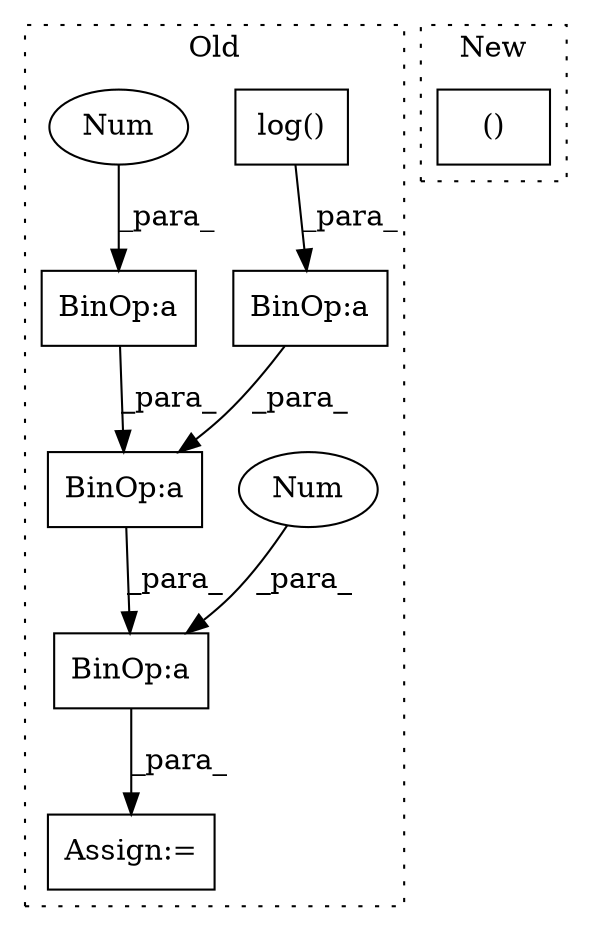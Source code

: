 digraph G {
subgraph cluster0 {
1 [label="log()" a="75" s="1461,1469" l="7,1" shape="box"];
3 [label="Assign:=" a="68" s="1451" l="4" shape="box"];
4 [label="BinOp:a" a="82" s="1457" l="3" shape="box"];
5 [label="Num" a="76" s="1456" l="1" shape="ellipse"];
6 [label="BinOp:a" a="82" s="1463" l="19" shape="box"];
7 [label="BinOp:a" a="82" s="1495" l="3" shape="box"];
8 [label="BinOp:a" a="82" s="1470" l="3" shape="box"];
9 [label="Num" a="76" s="1494" l="1" shape="ellipse"];
label = "Old";
style="dotted";
}
subgraph cluster1 {
2 [label="()" a="54" s="1767" l="22" shape="box"];
label = "New";
style="dotted";
}
1 -> 8 [label="_para_"];
4 -> 3 [label="_para_"];
5 -> 4 [label="_para_"];
6 -> 4 [label="_para_"];
7 -> 6 [label="_para_"];
8 -> 6 [label="_para_"];
9 -> 7 [label="_para_"];
}